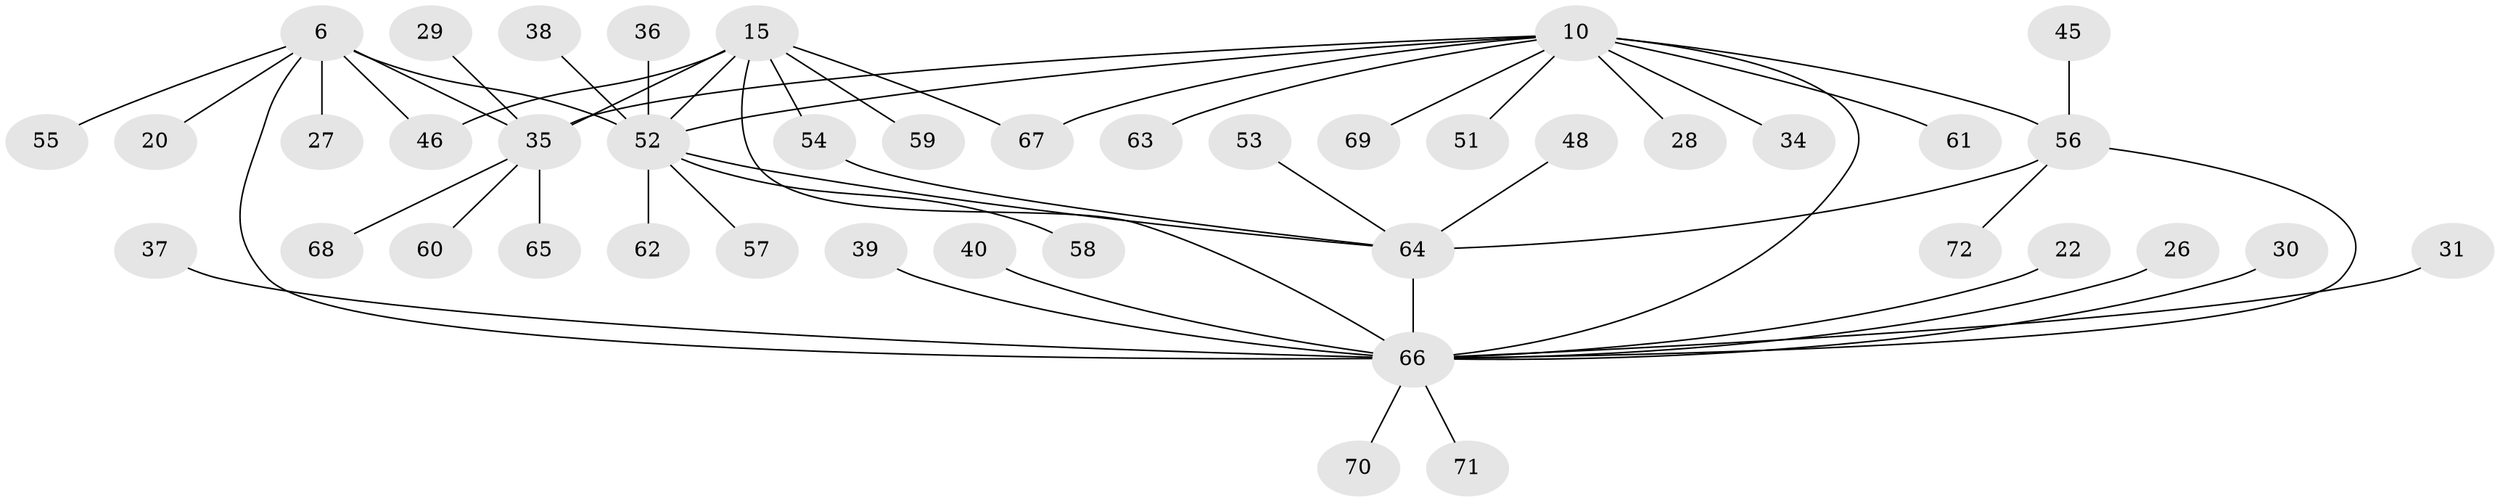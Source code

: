 // original degree distribution, {8: 0.027777777777777776, 4: 0.05555555555555555, 6: 0.041666666666666664, 3: 0.041666666666666664, 7: 0.041666666666666664, 10: 0.027777777777777776, 5: 0.027777777777777776, 9: 0.013888888888888888, 1: 0.5416666666666666, 2: 0.18055555555555555}
// Generated by graph-tools (version 1.1) at 2025/58/03/04/25 21:58:02]
// undirected, 43 vertices, 52 edges
graph export_dot {
graph [start="1"]
  node [color=gray90,style=filled];
  6;
  10 [super="+7"];
  15;
  20;
  22;
  26;
  27 [super="+18"];
  28;
  29;
  30;
  31;
  34;
  35 [super="+24+33+9"];
  36;
  37 [super="+19"];
  38;
  39;
  40;
  45;
  46;
  48;
  51;
  52 [super="+49+23+5"];
  53;
  54;
  55;
  56 [super="+3+25"];
  57;
  58;
  59;
  60;
  61;
  62;
  63;
  64 [super="+44+47+1"];
  65;
  66 [super="+17+21+41+42+14+12"];
  67 [super="+43"];
  68;
  69;
  70;
  71 [super="+50"];
  72;
  6 -- 20;
  6 -- 46;
  6 -- 55;
  6 -- 66 [weight=2];
  6 -- 27;
  6 -- 52 [weight=2];
  6 -- 35 [weight=2];
  10 -- 28;
  10 -- 34;
  10 -- 56 [weight=3];
  10 -- 63;
  10 -- 69;
  10 -- 35 [weight=3];
  10 -- 67;
  10 -- 51;
  10 -- 52;
  10 -- 61;
  10 -- 66 [weight=2];
  15 -- 46;
  15 -- 54;
  15 -- 59;
  15 -- 67;
  15 -- 52 [weight=2];
  15 -- 35;
  15 -- 66 [weight=2];
  22 -- 66;
  26 -- 66;
  29 -- 35;
  30 -- 66;
  31 -- 66;
  35 -- 65;
  35 -- 68;
  35 -- 60;
  36 -- 52;
  37 -- 66;
  38 -- 52;
  39 -- 66;
  40 -- 66;
  45 -- 56;
  48 -- 64;
  52 -- 57;
  52 -- 58;
  52 -- 62;
  52 -- 64;
  53 -- 64;
  54 -- 64;
  56 -- 72;
  56 -- 66;
  56 -- 64 [weight=2];
  64 -- 66;
  66 -- 70;
  66 -- 71;
}
